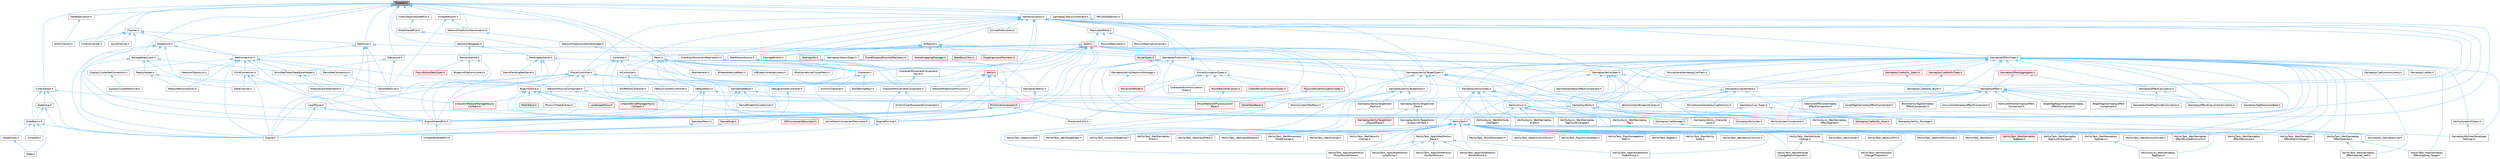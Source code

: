 digraph "CoreNet.h"
{
 // INTERACTIVE_SVG=YES
 // LATEX_PDF_SIZE
  bgcolor="transparent";
  edge [fontname=Helvetica,fontsize=10,labelfontname=Helvetica,labelfontsize=10];
  node [fontname=Helvetica,fontsize=10,shape=box,height=0.2,width=0.4];
  Node1 [id="Node000001",label="CoreNet.h",height=0.2,width=0.4,color="gray40", fillcolor="grey60", style="filled", fontcolor="black",tooltip=" "];
  Node1 -> Node2 [id="edge1_Node000001_Node000002",dir="back",color="steelblue1",style="solid",tooltip=" "];
  Node2 [id="Node000002",label="Channel.h",height=0.2,width=0.4,color="grey40", fillcolor="white", style="filled",URL="$da/d65/Runtime_2Engine_2Classes_2Engine_2Channel_8h.html",tooltip=" "];
  Node2 -> Node3 [id="edge2_Node000002_Node000003",dir="back",color="steelblue1",style="solid",tooltip=" "];
  Node3 [id="Node000003",label="ActorChannel.h",height=0.2,width=0.4,color="grey40", fillcolor="white", style="filled",URL="$d5/de0/ActorChannel_8h.html",tooltip=" "];
  Node2 -> Node4 [id="edge3_Node000002_Node000004",dir="back",color="steelblue1",style="solid",tooltip=" "];
  Node4 [id="Node000004",label="ControlChannel.h",height=0.2,width=0.4,color="grey40", fillcolor="white", style="filled",URL="$d3/d06/ControlChannel_8h.html",tooltip=" "];
  Node2 -> Node5 [id="edge4_Node000002_Node000005",dir="back",color="steelblue1",style="solid",tooltip=" "];
  Node5 [id="Node000005",label="EngineSharedPCH.h",height=0.2,width=0.4,color="grey40", fillcolor="white", style="filled",URL="$dc/dbb/EngineSharedPCH_8h.html",tooltip=" "];
  Node5 -> Node6 [id="edge5_Node000005_Node000006",dir="back",color="steelblue1",style="solid",tooltip=" "];
  Node6 [id="Node000006",label="UnrealEdSharedPCH.h",height=0.2,width=0.4,color="grey40", fillcolor="white", style="filled",URL="$d1/de6/UnrealEdSharedPCH_8h.html",tooltip=" "];
  Node2 -> Node7 [id="edge6_Node000002_Node000007",dir="back",color="steelblue1",style="solid",tooltip=" "];
  Node7 [id="Node000007",label="NetConnection.h",height=0.2,width=0.4,color="grey40", fillcolor="white", style="filled",URL="$d6/d03/NetConnection_8h.html",tooltip=" "];
  Node7 -> Node8 [id="edge7_Node000007_Node000008",dir="back",color="steelblue1",style="solid",tooltip=" "];
  Node8 [id="Node000008",label="ChildConnection.h",height=0.2,width=0.4,color="grey40", fillcolor="white", style="filled",URL="$de/dea/ChildConnection_8h.html",tooltip=" "];
  Node8 -> Node9 [id="edge8_Node000008_Node000009",dir="back",color="steelblue1",style="solid",tooltip=" "];
  Node9 [id="Node000009",label="DataChannel.h",height=0.2,width=0.4,color="grey40", fillcolor="white", style="filled",URL="$df/ded/DataChannel_8h.html",tooltip=" "];
  Node8 -> Node10 [id="edge9_Node000008_Node000010",dir="back",color="steelblue1",style="solid",tooltip=" "];
  Node10 [id="Node000010",label="Engine.h",height=0.2,width=0.4,color="grey40", fillcolor="white", style="filled",URL="$d1/d34/Public_2Engine_8h.html",tooltip=" "];
  Node8 -> Node5 [id="edge10_Node000008_Node000005",dir="back",color="steelblue1",style="solid",tooltip=" "];
  Node7 -> Node11 [id="edge11_Node000007_Node000011",dir="back",color="steelblue1",style="solid",tooltip=" "];
  Node11 [id="Node000011",label="DemoNetConnection.h",height=0.2,width=0.4,color="grey40", fillcolor="white", style="filled",URL="$d7/d81/DemoNetConnection_8h.html",tooltip=" "];
  Node11 -> Node12 [id="edge12_Node000011_Node000012",dir="back",color="steelblue1",style="solid",tooltip=" "];
  Node12 [id="Node000012",label="DemoNetDriver.h",height=0.2,width=0.4,color="grey40", fillcolor="white", style="filled",URL="$df/df9/DemoNetDriver_8h.html",tooltip=" "];
  Node7 -> Node13 [id="edge13_Node000007_Node000013",dir="back",color="steelblue1",style="solid",tooltip=" "];
  Node13 [id="Node000013",label="DisplayClusterNetConnection.h",height=0.2,width=0.4,color="grey40", fillcolor="white", style="filled",URL="$d0/df0/DisplayClusterNetConnection_8h.html",tooltip=" "];
  Node13 -> Node14 [id="edge14_Node000013_Node000014",dir="back",color="steelblue1",style="solid",tooltip=" "];
  Node14 [id="Node000014",label="DisplayClusterNetDriver.h",height=0.2,width=0.4,color="grey40", fillcolor="white", style="filled",URL="$db/de1/DisplayClusterNetDriver_8h.html",tooltip=" "];
  Node7 -> Node10 [id="edge15_Node000007_Node000010",dir="back",color="steelblue1",style="solid",tooltip=" "];
  Node7 -> Node5 [id="edge16_Node000007_Node000005",dir="back",color="steelblue1",style="solid",tooltip=" "];
  Node7 -> Node15 [id="edge17_Node000007_Node000015",dir="back",color="steelblue1",style="solid",tooltip=" "];
  Node15 [id="Node000015",label="NetworkObjectList.h",height=0.2,width=0.4,color="grey40", fillcolor="white", style="filled",URL="$d5/d6a/NetworkObjectList_8h.html",tooltip=" "];
  Node7 -> Node16 [id="edge18_Node000007_Node000016",dir="back",color="steelblue1",style="solid",tooltip=" "];
  Node16 [id="Node000016",label="NetworkPhysicsComponent.h",height=0.2,width=0.4,color="grey40", fillcolor="white", style="filled",URL="$d5/dcb/NetworkPhysicsComponent_8h.html",tooltip=" "];
  Node16 -> Node17 [id="edge19_Node000016_Node000017",dir="back",color="steelblue1",style="solid",tooltip=" "];
  Node17 [id="Node000017",label="ChaosSimModuleManagerAsync\lCallback.h",height=0.2,width=0.4,color="red", fillcolor="#FFF0F0", style="filled",URL="$d7/dd0/ChaosSimModuleManagerAsyncCallback_8h.html",tooltip=" "];
  Node16 -> Node22 [id="edge20_Node000016_Node000022",dir="back",color="steelblue1",style="solid",tooltip=" "];
  Node22 [id="Node000022",label="ChaosVehicleManagerAsync\lCallback.h",height=0.2,width=0.4,color="red", fillcolor="#FFF0F0", style="filled",URL="$d4/dea/ChaosVehicleManagerAsyncCallback_8h.html",tooltip=" "];
  Node16 -> Node26 [id="edge21_Node000016_Node000026",dir="back",color="steelblue1",style="solid",tooltip=" "];
  Node26 [id="Node000026",label="MoverNetworkPhysicsLiaison\lBase.h",height=0.2,width=0.4,color="red", fillcolor="#FFF0F0", style="filled",URL="$d6/d54/MoverNetworkPhysicsLiaisonBase_8h.html",tooltip=" "];
  Node7 -> Node29 [id="edge22_Node000007_Node000029",dir="back",color="steelblue1",style="solid",tooltip=" "];
  Node29 [id="Node000029",label="ReplayNetConnection.h",height=0.2,width=0.4,color="grey40", fillcolor="white", style="filled",URL="$d8/dc8/ReplayNetConnection_8h.html",tooltip=" "];
  Node7 -> Node30 [id="edge23_Node000007_Node000030",dir="back",color="steelblue1",style="solid",tooltip=" "];
  Node30 [id="Node000030",label="StructNetTokenDataStoreHelper.h",height=0.2,width=0.4,color="grey40", fillcolor="white", style="filled",URL="$d2/d63/StructNetTokenDataStoreHelper_8h.html",tooltip=" "];
  Node30 -> Node17 [id="edge24_Node000030_Node000017",dir="back",color="steelblue1",style="solid",tooltip=" "];
  Node30 -> Node31 [id="edge25_Node000030_Node000031",dir="back",color="steelblue1",style="solid",tooltip=" "];
  Node31 [id="Node000031",label="ModuleInputTokenStore.h",height=0.2,width=0.4,color="grey40", fillcolor="white", style="filled",URL="$d9/d7e/ModuleInputTokenStore_8h.html",tooltip=" "];
  Node2 -> Node32 [id="edge26_Node000002_Node000032",dir="back",color="steelblue1",style="solid",tooltip=" "];
  Node32 [id="Node000032",label="NetDriver.h",height=0.2,width=0.4,color="grey40", fillcolor="white", style="filled",URL="$d8/d6d/NetDriver_8h.html",tooltip=" "];
  Node32 -> Node12 [id="edge27_Node000032_Node000012",dir="back",color="steelblue1",style="solid",tooltip=" "];
  Node32 -> Node10 [id="edge28_Node000032_Node000010",dir="back",color="steelblue1",style="solid",tooltip=" "];
  Node32 -> Node5 [id="edge29_Node000032_Node000005",dir="back",color="steelblue1",style="solid",tooltip=" "];
  Node32 -> Node33 [id="edge30_Node000032_Node000033",dir="back",color="steelblue1",style="solid",tooltip=" "];
  Node33 [id="Node000033",label="GameplayPrediction.h",height=0.2,width=0.4,color="grey40", fillcolor="white", style="filled",URL="$d1/d2f/GameplayPrediction_8h.html",tooltip=" "];
  Node33 -> Node34 [id="edge31_Node000033_Node000034",dir="back",color="steelblue1",style="solid",tooltip=" "];
  Node34 [id="Node000034",label="AbilitySystemComponent.h",height=0.2,width=0.4,color="grey40", fillcolor="white", style="filled",URL="$d0/da3/AbilitySystemComponent_8h.html",tooltip=" "];
  Node33 -> Node35 [id="edge32_Node000033_Node000035",dir="back",color="steelblue1",style="solid",tooltip=" "];
  Node35 [id="Node000035",label="AbilityTask.h",height=0.2,width=0.4,color="grey40", fillcolor="white", style="filled",URL="$d2/d8e/AbilityTask_8h.html",tooltip=" "];
  Node35 -> Node36 [id="edge33_Node000035_Node000036",dir="back",color="steelblue1",style="solid",tooltip=" "];
  Node36 [id="Node000036",label="AbilityTask_ApplyRootMotion\lConstantForce.h",height=0.2,width=0.4,color="grey40", fillcolor="white", style="filled",URL="$d0/de8/AbilityTask__ApplyRootMotionConstantForce_8h.html",tooltip=" "];
  Node35 -> Node37 [id="edge34_Node000035_Node000037",dir="back",color="steelblue1",style="solid",tooltip=" "];
  Node37 [id="Node000037",label="AbilityTask_ApplyRootMotion\lJumpForce.h",height=0.2,width=0.4,color="grey40", fillcolor="white", style="filled",URL="$d7/db6/AbilityTask__ApplyRootMotionJumpForce_8h.html",tooltip=" "];
  Node35 -> Node38 [id="edge35_Node000035_Node000038",dir="back",color="steelblue1",style="solid",tooltip=" "];
  Node38 [id="Node000038",label="AbilityTask_ApplyRootMotion\lMoveToActorForce.h",height=0.2,width=0.4,color="grey40", fillcolor="white", style="filled",URL="$d5/de3/AbilityTask__ApplyRootMotionMoveToActorForce_8h.html",tooltip=" "];
  Node35 -> Node39 [id="edge36_Node000035_Node000039",dir="back",color="steelblue1",style="solid",tooltip=" "];
  Node39 [id="Node000039",label="AbilityTask_ApplyRootMotion\lMoveToForce.h",height=0.2,width=0.4,color="grey40", fillcolor="white", style="filled",URL="$d3/dc3/AbilityTask__ApplyRootMotionMoveToForce_8h.html",tooltip=" "];
  Node35 -> Node40 [id="edge37_Node000035_Node000040",dir="back",color="steelblue1",style="solid",tooltip=" "];
  Node40 [id="Node000040",label="AbilityTask_ApplyRootMotion\lRadialForce.h",height=0.2,width=0.4,color="grey40", fillcolor="white", style="filled",URL="$da/d06/AbilityTask__ApplyRootMotionRadialForce_8h.html",tooltip=" "];
  Node35 -> Node41 [id="edge38_Node000035_Node000041",dir="back",color="steelblue1",style="solid",tooltip=" "];
  Node41 [id="Node000041",label="AbilityTask_ApplyRootMotion\l_Base.h",height=0.2,width=0.4,color="grey40", fillcolor="white", style="filled",URL="$d8/d7d/AbilityTask__ApplyRootMotion__Base_8h.html",tooltip=" "];
  Node41 -> Node36 [id="edge39_Node000041_Node000036",dir="back",color="steelblue1",style="solid",tooltip=" "];
  Node41 -> Node37 [id="edge40_Node000041_Node000037",dir="back",color="steelblue1",style="solid",tooltip=" "];
  Node41 -> Node38 [id="edge41_Node000041_Node000038",dir="back",color="steelblue1",style="solid",tooltip=" "];
  Node41 -> Node39 [id="edge42_Node000041_Node000039",dir="back",color="steelblue1",style="solid",tooltip=" "];
  Node41 -> Node40 [id="edge43_Node000041_Node000040",dir="back",color="steelblue1",style="solid",tooltip=" "];
  Node35 -> Node42 [id="edge44_Node000035_Node000042",dir="back",color="steelblue1",style="solid",tooltip=" "];
  Node42 [id="Node000042",label="AbilityTask_MoveToLocation.h",height=0.2,width=0.4,color="grey40", fillcolor="white", style="filled",URL="$da/d8d/AbilityTask__MoveToLocation_8h.html",tooltip=" "];
  Node35 -> Node43 [id="edge45_Node000035_Node000043",dir="back",color="steelblue1",style="solid",tooltip=" "];
  Node43 [id="Node000043",label="AbilityTask_NetworkSyncPoint.h",height=0.2,width=0.4,color="grey40", fillcolor="white", style="filled",URL="$dc/d62/AbilityTask__NetworkSyncPoint_8h.html",tooltip=" "];
  Node35 -> Node44 [id="edge46_Node000035_Node000044",dir="back",color="steelblue1",style="solid",tooltip=" "];
  Node44 [id="Node000044",label="AbilityTask_PlayAnimAndWait.h",height=0.2,width=0.4,color="grey40", fillcolor="white", style="filled",URL="$d4/d50/AbilityTask__PlayAnimAndWait_8h.html",tooltip=" "];
  Node35 -> Node45 [id="edge47_Node000035_Node000045",dir="back",color="steelblue1",style="solid",tooltip=" "];
  Node45 [id="Node000045",label="AbilityTask_PlayMontageAnd\lWait.h",height=0.2,width=0.4,color="grey40", fillcolor="white", style="filled",URL="$de/d05/AbilityTask__PlayMontageAndWait_8h.html",tooltip=" "];
  Node35 -> Node46 [id="edge48_Node000035_Node000046",dir="back",color="steelblue1",style="solid",tooltip=" "];
  Node46 [id="Node000046",label="AbilityTask_Repeat.h",height=0.2,width=0.4,color="grey40", fillcolor="white", style="filled",URL="$da/d7d/AbilityTask__Repeat_8h.html",tooltip=" "];
  Node35 -> Node47 [id="edge49_Node000035_Node000047",dir="back",color="steelblue1",style="solid",tooltip=" "];
  Node47 [id="Node000047",label="AbilityTask_SpawnActor.h",height=0.2,width=0.4,color="grey40", fillcolor="white", style="filled",URL="$dc/d97/AbilityTask__SpawnActor_8h.html",tooltip=" "];
  Node35 -> Node48 [id="edge50_Node000035_Node000048",dir="back",color="steelblue1",style="solid",tooltip=" "];
  Node48 [id="Node000048",label="AbilityTask_StartAbility\lState.h",height=0.2,width=0.4,color="grey40", fillcolor="white", style="filled",URL="$db/d91/AbilityTask__StartAbilityState_8h.html",tooltip=" "];
  Node35 -> Node49 [id="edge51_Node000035_Node000049",dir="back",color="steelblue1",style="solid",tooltip=" "];
  Node49 [id="Node000049",label="AbilityTask_VisualizeTargeting.h",height=0.2,width=0.4,color="grey40", fillcolor="white", style="filled",URL="$df/dbd/AbilityTask__VisualizeTargeting_8h.html",tooltip=" "];
  Node35 -> Node50 [id="edge52_Node000035_Node000050",dir="back",color="steelblue1",style="solid",tooltip=" "];
  Node50 [id="Node000050",label="AbilityTask_WaitAbilityActivate.h",height=0.2,width=0.4,color="grey40", fillcolor="white", style="filled",URL="$db/da3/AbilityTask__WaitAbilityActivate_8h.html",tooltip=" "];
  Node35 -> Node51 [id="edge53_Node000035_Node000051",dir="back",color="steelblue1",style="solid",tooltip=" "];
  Node51 [id="Node000051",label="AbilityTask_WaitAbilityCommit.h",height=0.2,width=0.4,color="grey40", fillcolor="white", style="filled",URL="$de/de8/AbilityTask__WaitAbilityCommit_8h.html",tooltip=" "];
  Node35 -> Node52 [id="edge54_Node000035_Node000052",dir="back",color="steelblue1",style="solid",tooltip=" "];
  Node52 [id="Node000052",label="AbilityTask_WaitAttribute\lChange.h",height=0.2,width=0.4,color="grey40", fillcolor="white", style="filled",URL="$dd/d60/AbilityTask__WaitAttributeChange_8h.html",tooltip=" "];
  Node52 -> Node53 [id="edge55_Node000052_Node000053",dir="back",color="steelblue1",style="solid",tooltip=" "];
  Node53 [id="Node000053",label="AbilityTask_WaitAttribute\lChangeRatioThreshold.h",height=0.2,width=0.4,color="grey40", fillcolor="white", style="filled",URL="$de/d5e/AbilityTask__WaitAttributeChangeRatioThreshold_8h.html",tooltip=" "];
  Node52 -> Node54 [id="edge56_Node000052_Node000054",dir="back",color="steelblue1",style="solid",tooltip=" "];
  Node54 [id="Node000054",label="AbilityTask_WaitAttribute\lChangeThreshold.h",height=0.2,width=0.4,color="grey40", fillcolor="white", style="filled",URL="$db/d3e/AbilityTask__WaitAttributeChangeThreshold_8h.html",tooltip=" "];
  Node35 -> Node53 [id="edge57_Node000035_Node000053",dir="back",color="steelblue1",style="solid",tooltip=" "];
  Node35 -> Node54 [id="edge58_Node000035_Node000054",dir="back",color="steelblue1",style="solid",tooltip=" "];
  Node35 -> Node55 [id="edge59_Node000035_Node000055",dir="back",color="steelblue1",style="solid",tooltip=" "];
  Node55 [id="Node000055",label="AbilityTask_WaitCancel.h",height=0.2,width=0.4,color="grey40", fillcolor="white", style="filled",URL="$dc/d16/AbilityTask__WaitCancel_8h.html",tooltip=" "];
  Node35 -> Node56 [id="edge60_Node000035_Node000056",dir="back",color="steelblue1",style="solid",tooltip=" "];
  Node56 [id="Node000056",label="AbilityTask_WaitConfirm.h",height=0.2,width=0.4,color="grey40", fillcolor="white", style="filled",URL="$d3/d4f/AbilityTask__WaitConfirm_8h.html",tooltip=" "];
  Node35 -> Node57 [id="edge61_Node000035_Node000057",dir="back",color="steelblue1",style="solid",tooltip=" "];
  Node57 [id="Node000057",label="AbilityTask_WaitConfirmCancel.h",height=0.2,width=0.4,color="grey40", fillcolor="white", style="filled",URL="$de/d88/AbilityTask__WaitConfirmCancel_8h.html",tooltip=" "];
  Node35 -> Node58 [id="edge62_Node000035_Node000058",dir="back",color="steelblue1",style="solid",tooltip=" "];
  Node58 [id="Node000058",label="AbilityTask_WaitDelay.h",height=0.2,width=0.4,color="grey40", fillcolor="white", style="filled",URL="$dc/d63/AbilityTask__WaitDelay_8h.html",tooltip=" "];
  Node35 -> Node59 [id="edge63_Node000035_Node000059",dir="back",color="steelblue1",style="solid",tooltip=" "];
  Node59 [id="Node000059",label="AbilityTask_WaitGameplay\lEffectApplied.h",height=0.2,width=0.4,color="grey40", fillcolor="white", style="filled",URL="$d8/dfe/AbilityTask__WaitGameplayEffectApplied_8h.html",tooltip=" "];
  Node59 -> Node60 [id="edge64_Node000059_Node000060",dir="back",color="steelblue1",style="solid",tooltip=" "];
  Node60 [id="Node000060",label="AbilityTask_WaitGameplay\lEffectApplied_Self.h",height=0.2,width=0.4,color="grey40", fillcolor="white", style="filled",URL="$d0/d01/AbilityTask__WaitGameplayEffectApplied__Self_8h.html",tooltip=" "];
  Node59 -> Node61 [id="edge65_Node000059_Node000061",dir="back",color="steelblue1",style="solid",tooltip=" "];
  Node61 [id="Node000061",label="AbilityTask_WaitGameplay\lEffectApplied_Target.h",height=0.2,width=0.4,color="grey40", fillcolor="white", style="filled",URL="$db/dc4/AbilityTask__WaitGameplayEffectApplied__Target_8h.html",tooltip=" "];
  Node35 -> Node62 [id="edge66_Node000035_Node000062",dir="back",color="steelblue1",style="solid",tooltip=" "];
  Node62 [id="Node000062",label="AbilityTask_WaitGameplay\lEffectBlockedImmunity.h",height=0.2,width=0.4,color="grey40", fillcolor="white", style="filled",URL="$d4/d24/AbilityTask__WaitGameplayEffectBlockedImmunity_8h.html",tooltip=" "];
  Node35 -> Node63 [id="edge67_Node000035_Node000063",dir="back",color="steelblue1",style="solid",tooltip=" "];
  Node63 [id="Node000063",label="AbilityTask_WaitGameplay\lEffectRemoved.h",height=0.2,width=0.4,color="grey40", fillcolor="white", style="filled",URL="$d1/da9/AbilityTask__WaitGameplayEffectRemoved_8h.html",tooltip=" "];
  Node35 -> Node64 [id="edge68_Node000035_Node000064",dir="back",color="steelblue1",style="solid",tooltip=" "];
  Node64 [id="Node000064",label="AbilityTask_WaitGameplay\lEffectStackChange.h",height=0.2,width=0.4,color="grey40", fillcolor="white", style="filled",URL="$de/db3/AbilityTask__WaitGameplayEffectStackChange_8h.html",tooltip=" "];
  Node35 -> Node65 [id="edge69_Node000035_Node000065",dir="back",color="steelblue1",style="solid",tooltip=" "];
  Node65 [id="Node000065",label="AbilityTask_WaitGameplay\lEvent.h",height=0.2,width=0.4,color="grey40", fillcolor="white", style="filled",URL="$dc/db8/AbilityTask__WaitGameplayEvent_8h.html",tooltip=" "];
  Node35 -> Node66 [id="edge70_Node000035_Node000066",dir="back",color="steelblue1",style="solid",tooltip=" "];
  Node66 [id="Node000066",label="AbilityTask_WaitGameplay\lTagBase.h",height=0.2,width=0.4,color="red", fillcolor="#FFF0F0", style="filled",URL="$d8/dd0/AbilityTask__WaitGameplayTagBase_8h.html",tooltip=" "];
  Node35 -> Node68 [id="edge71_Node000035_Node000068",dir="back",color="steelblue1",style="solid",tooltip=" "];
  Node68 [id="Node000068",label="AbilityTask_WaitGameplay\lTagCountChanged.h",height=0.2,width=0.4,color="grey40", fillcolor="white", style="filled",URL="$dd/d55/AbilityTask__WaitGameplayTagCountChanged_8h.html",tooltip=" "];
  Node35 -> Node69 [id="edge72_Node000035_Node000069",dir="back",color="steelblue1",style="solid",tooltip=" "];
  Node69 [id="Node000069",label="AbilityTask_WaitGameplay\lTagQuery.h",height=0.2,width=0.4,color="grey40", fillcolor="white", style="filled",URL="$d4/d7f/AbilityTask__WaitGameplayTagQuery_8h.html",tooltip=" "];
  Node69 -> Node70 [id="edge73_Node000069_Node000070",dir="back",color="steelblue1",style="solid",tooltip=" "];
  Node70 [id="Node000070",label="AbilityAsync_WaitGameplay\lTagQuery.h",height=0.2,width=0.4,color="grey40", fillcolor="white", style="filled",URL="$d5/d29/AbilityAsync__WaitGameplayTagQuery_8h.html",tooltip=" "];
  Node35 -> Node71 [id="edge74_Node000035_Node000071",dir="back",color="steelblue1",style="solid",tooltip=" "];
  Node71 [id="Node000071",label="AbilityTask_WaitInputPress.h",height=0.2,width=0.4,color="grey40", fillcolor="white", style="filled",URL="$d6/d00/AbilityTask__WaitInputPress_8h.html",tooltip=" "];
  Node35 -> Node72 [id="edge75_Node000035_Node000072",dir="back",color="steelblue1",style="solid",tooltip=" "];
  Node72 [id="Node000072",label="AbilityTask_WaitInputRelease.h",height=0.2,width=0.4,color="grey40", fillcolor="white", style="filled",URL="$d1/d89/AbilityTask__WaitInputRelease_8h.html",tooltip=" "];
  Node35 -> Node73 [id="edge76_Node000035_Node000073",dir="back",color="steelblue1",style="solid",tooltip=" "];
  Node73 [id="Node000073",label="AbilityTask_WaitMovement\lModeChange.h",height=0.2,width=0.4,color="grey40", fillcolor="white", style="filled",URL="$d9/df7/AbilityTask__WaitMovementModeChange_8h.html",tooltip=" "];
  Node35 -> Node74 [id="edge77_Node000035_Node000074",dir="back",color="steelblue1",style="solid",tooltip=" "];
  Node74 [id="Node000074",label="AbilityTask_WaitOverlap.h",height=0.2,width=0.4,color="grey40", fillcolor="white", style="filled",URL="$d9/dab/AbilityTask__WaitOverlap_8h.html",tooltip=" "];
  Node35 -> Node75 [id="edge78_Node000035_Node000075",dir="back",color="steelblue1",style="solid",tooltip=" "];
  Node75 [id="Node000075",label="AbilityTask_WaitTargetData.h",height=0.2,width=0.4,color="grey40", fillcolor="white", style="filled",URL="$d2/d40/AbilityTask__WaitTargetData_8h.html",tooltip=" "];
  Node35 -> Node76 [id="edge79_Node000035_Node000076",dir="back",color="steelblue1",style="solid",tooltip=" "];
  Node76 [id="Node000076",label="AbilityTask_WaitVelocity\lChange.h",height=0.2,width=0.4,color="grey40", fillcolor="white", style="filled",URL="$da/d38/AbilityTask__WaitVelocityChange_8h.html",tooltip=" "];
  Node33 -> Node77 [id="edge80_Node000033_Node000077",dir="back",color="steelblue1",style="solid",tooltip=" "];
  Node77 [id="Node000077",label="GameplayAbilityRepAnimMontage.h",height=0.2,width=0.4,color="grey40", fillcolor="white", style="filled",URL="$d2/d68/GameplayAbilityRepAnimMontage_8h.html",tooltip=" "];
  Node77 -> Node34 [id="edge81_Node000077_Node000034",dir="back",color="steelblue1",style="solid",tooltip=" "];
  Node33 -> Node78 [id="edge82_Node000033_Node000078",dir="back",color="steelblue1",style="solid",tooltip=" "];
  Node78 [id="Node000078",label="GameplayAbilitySpec.h",height=0.2,width=0.4,color="grey40", fillcolor="white", style="filled",URL="$dd/daf/GameplayAbilitySpec_8h.html",tooltip=" "];
  Node78 -> Node79 [id="edge83_Node000078_Node000079",dir="back",color="steelblue1",style="solid",tooltip=" "];
  Node79 [id="Node000079",label="AbilitiesGameplayEffectComponent.h",height=0.2,width=0.4,color="grey40", fillcolor="white", style="filled",URL="$da/db0/AbilitiesGameplayEffectComponent_8h.html",tooltip=" "];
  Node78 -> Node34 [id="edge84_Node000078_Node000034",dir="back",color="steelblue1",style="solid",tooltip=" "];
  Node78 -> Node35 [id="edge85_Node000078_Node000035",dir="back",color="steelblue1",style="solid",tooltip=" "];
  Node78 -> Node80 [id="edge86_Node000078_Node000080",dir="back",color="steelblue1",style="solid",tooltip=" "];
  Node80 [id="Node000080",label="GameplayAbility.h",height=0.2,width=0.4,color="grey40", fillcolor="white", style="filled",URL="$dc/d44/GameplayAbility_8h.html",tooltip=" "];
  Node80 -> Node34 [id="edge87_Node000080_Node000034",dir="back",color="steelblue1",style="solid",tooltip=" "];
  Node80 -> Node35 [id="edge88_Node000080_Node000035",dir="back",color="steelblue1",style="solid",tooltip=" "];
  Node80 -> Node81 [id="edge89_Node000080_Node000081",dir="back",color="steelblue1",style="solid",tooltip=" "];
  Node81 [id="Node000081",label="GameplayAbilitySet.h",height=0.2,width=0.4,color="grey40", fillcolor="white", style="filled",URL="$d5/d19/GameplayAbilitySet_8h.html",tooltip=" "];
  Node80 -> Node82 [id="edge90_Node000080_Node000082",dir="back",color="steelblue1",style="solid",tooltip=" "];
  Node82 [id="Node000082",label="GameplayAbility_Character\lJump.h",height=0.2,width=0.4,color="grey40", fillcolor="white", style="filled",URL="$d7/dd2/GameplayAbility__CharacterJump_8h.html",tooltip=" "];
  Node80 -> Node83 [id="edge91_Node000080_Node000083",dir="back",color="steelblue1",style="solid",tooltip=" "];
  Node83 [id="Node000083",label="GameplayAbility_Montage.h",height=0.2,width=0.4,color="grey40", fillcolor="white", style="filled",URL="$d6/d77/GameplayAbility__Montage_8h.html",tooltip=" "];
  Node78 -> Node84 [id="edge92_Node000078_Node000084",dir="back",color="steelblue1",style="solid",tooltip=" "];
  Node84 [id="Node000084",label="GameplayAbilityTypes.h",height=0.2,width=0.4,color="grey40", fillcolor="white", style="filled",URL="$d1/dd9/GameplayAbilityTypes_8h.html",tooltip=" "];
  Node84 -> Node85 [id="edge93_Node000084_Node000085",dir="back",color="steelblue1",style="solid",tooltip=" "];
  Node85 [id="Node000085",label="AbilityAsync.h",height=0.2,width=0.4,color="grey40", fillcolor="white", style="filled",URL="$d8/dce/AbilityAsync_8h.html",tooltip=" "];
  Node85 -> Node86 [id="edge94_Node000085_Node000086",dir="back",color="steelblue1",style="solid",tooltip=" "];
  Node86 [id="Node000086",label="AbilityAsync_WaitAttribute\lChanged.h",height=0.2,width=0.4,color="grey40", fillcolor="white", style="filled",URL="$d8/d81/AbilityAsync__WaitAttributeChanged_8h.html",tooltip=" "];
  Node85 -> Node87 [id="edge95_Node000085_Node000087",dir="back",color="steelblue1",style="solid",tooltip=" "];
  Node87 [id="Node000087",label="AbilityAsync_WaitGameplay\lEffectApplied.h",height=0.2,width=0.4,color="grey40", fillcolor="white", style="filled",URL="$dd/d1a/AbilityAsync__WaitGameplayEffectApplied_8h.html",tooltip=" "];
  Node85 -> Node88 [id="edge96_Node000085_Node000088",dir="back",color="steelblue1",style="solid",tooltip=" "];
  Node88 [id="Node000088",label="AbilityAsync_WaitGameplay\lEvent.h",height=0.2,width=0.4,color="grey40", fillcolor="white", style="filled",URL="$d4/d2d/AbilityAsync__WaitGameplayEvent_8h.html",tooltip=" "];
  Node85 -> Node89 [id="edge97_Node000085_Node000089",dir="back",color="steelblue1",style="solid",tooltip=" "];
  Node89 [id="Node000089",label="AbilityAsync_WaitGameplay\lTag.h",height=0.2,width=0.4,color="grey40", fillcolor="white", style="filled",URL="$d8/dc5/AbilityAsync__WaitGameplayTag_8h.html",tooltip=" "];
  Node85 -> Node90 [id="edge98_Node000085_Node000090",dir="back",color="steelblue1",style="solid",tooltip=" "];
  Node90 [id="Node000090",label="AbilityAsync_WaitGameplay\lTagCountChanged.h",height=0.2,width=0.4,color="grey40", fillcolor="white", style="filled",URL="$d3/d03/AbilityAsync__WaitGameplayTagCountChanged_8h.html",tooltip=" "];
  Node85 -> Node70 [id="edge99_Node000085_Node000070",dir="back",color="steelblue1",style="solid",tooltip=" "];
  Node84 -> Node86 [id="edge100_Node000084_Node000086",dir="back",color="steelblue1",style="solid",tooltip=" "];
  Node84 -> Node88 [id="edge101_Node000084_Node000088",dir="back",color="steelblue1",style="solid",tooltip=" "];
  Node84 -> Node89 [id="edge102_Node000084_Node000089",dir="back",color="steelblue1",style="solid",tooltip=" "];
  Node84 -> Node91 [id="edge103_Node000084_Node000091",dir="back",color="steelblue1",style="solid",tooltip=" "];
  Node91 [id="Node000091",label="AbilitySystemBlueprintLibrary.h",height=0.2,width=0.4,color="grey40", fillcolor="white", style="filled",URL="$d5/dd6/AbilitySystemBlueprintLibrary_8h.html",tooltip=" "];
  Node84 -> Node35 [id="edge104_Node000084_Node000035",dir="back",color="steelblue1",style="solid",tooltip=" "];
  Node84 -> Node65 [id="edge105_Node000084_Node000065",dir="back",color="steelblue1",style="solid",tooltip=" "];
  Node84 -> Node80 [id="edge106_Node000084_Node000080",dir="back",color="steelblue1",style="solid",tooltip=" "];
  Node78 -> Node82 [id="edge107_Node000078_Node000082",dir="back",color="steelblue1",style="solid",tooltip=" "];
  Node78 -> Node83 [id="edge108_Node000078_Node000083",dir="back",color="steelblue1",style="solid",tooltip=" "];
  Node78 -> Node92 [id="edge109_Node000078_Node000092",dir="back",color="steelblue1",style="solid",tooltip=" "];
  Node92 [id="Node000092",label="GameplayEffect.h",height=0.2,width=0.4,color="grey40", fillcolor="white", style="filled",URL="$d4/d15/GameplayEffect_8h.html",tooltip=" "];
  Node92 -> Node34 [id="edge110_Node000092_Node000034",dir="back",color="steelblue1",style="solid",tooltip=" "];
  Node92 -> Node93 [id="edge111_Node000092_Node000093",dir="back",color="steelblue1",style="solid",tooltip=" "];
  Node93 [id="Node000093",label="AdditionalEffectsGameplay\lEffectComponent.h",height=0.2,width=0.4,color="grey40", fillcolor="white", style="filled",URL="$d5/dd7/AdditionalEffectsGameplayEffectComponent_8h.html",tooltip=" "];
  Node92 -> Node94 [id="edge112_Node000092_Node000094",dir="back",color="steelblue1",style="solid",tooltip=" "];
  Node94 [id="Node000094",label="AssetTagsGameplayEffectComponent.h",height=0.2,width=0.4,color="grey40", fillcolor="white", style="filled",URL="$df/d29/AssetTagsGameplayEffectComponent_8h.html",tooltip=" "];
  Node92 -> Node95 [id="edge113_Node000092_Node000095",dir="back",color="steelblue1",style="solid",tooltip=" "];
  Node95 [id="Node000095",label="BlockAbilityTagsGameplay\lEffectComponent.h",height=0.2,width=0.4,color="grey40", fillcolor="white", style="filled",URL="$d3/dad/BlockAbilityTagsGameplayEffectComponent_8h.html",tooltip=" "];
  Node92 -> Node80 [id="edge114_Node000092_Node000080",dir="back",color="steelblue1",style="solid",tooltip=" "];
  Node92 -> Node83 [id="edge115_Node000092_Node000083",dir="back",color="steelblue1",style="solid",tooltip=" "];
  Node92 -> Node96 [id="edge116_Node000092_Node000096",dir="back",color="steelblue1",style="solid",tooltip=" "];
  Node96 [id="Node000096",label="GameplayCue_Types.h",height=0.2,width=0.4,color="grey40", fillcolor="white", style="filled",URL="$da/d67/GameplayCue__Types_8h.html",tooltip=" "];
  Node96 -> Node97 [id="edge117_Node000096_Node000097",dir="back",color="steelblue1",style="solid",tooltip=" "];
  Node97 [id="Node000097",label="GameplayCueManager.h",height=0.2,width=0.4,color="grey40", fillcolor="white", style="filled",URL="$d7/d4e/GameplayCueManager_8h.html",tooltip=" "];
  Node97 -> Node98 [id="edge118_Node000097_Node000098",dir="back",color="steelblue1",style="solid",tooltip=" "];
  Node98 [id="Node000098",label="AnimNotify_GameplayCue.h",height=0.2,width=0.4,color="grey40", fillcolor="white", style="filled",URL="$da/d48/AnimNotify__GameplayCue_8h.html",tooltip=" "];
  Node97 -> Node99 [id="edge119_Node000097_Node000099",dir="back",color="steelblue1",style="solid",tooltip=" "];
  Node99 [id="Node000099",label="GameplayAbilitiesDeveloper\lSettings.h",height=0.2,width=0.4,color="grey40", fillcolor="white", style="filled",URL="$d3/d55/GameplayAbilitiesDeveloperSettings_8h.html",tooltip=" "];
  Node96 -> Node100 [id="edge120_Node000096_Node000100",dir="back",color="steelblue1",style="solid",tooltip=" "];
  Node100 [id="Node000100",label="GameplayCueNotify_Actor.h",height=0.2,width=0.4,color="red", fillcolor="#FFF0F0", style="filled",URL="$df/d91/GameplayCueNotify__Actor_8h.html",tooltip=" "];
  Node92 -> Node103 [id="edge121_Node000092_Node000103",dir="back",color="steelblue1",style="solid",tooltip=" "];
  Node103 [id="Node000103",label="GameplayEffectExecutionCalculation.h",height=0.2,width=0.4,color="grey40", fillcolor="white", style="filled",URL="$df/d9d/GameplayEffectExecutionCalculation_8h.html",tooltip=" "];
  Node92 -> Node104 [id="edge122_Node000092_Node000104",dir="back",color="steelblue1",style="solid",tooltip=" "];
  Node104 [id="Node000104",label="GameplayModMagnitudeCalculation.h",height=0.2,width=0.4,color="grey40", fillcolor="white", style="filled",URL="$dd/da6/GameplayModMagnitudeCalculation_8h.html",tooltip=" "];
  Node92 -> Node105 [id="edge123_Node000092_Node000105",dir="back",color="steelblue1",style="solid",tooltip=" "];
  Node105 [id="Node000105",label="GameplayTagResponseTable.h",height=0.2,width=0.4,color="grey40", fillcolor="white", style="filled",URL="$d1/d27/GameplayTagResponseTable_8h.html",tooltip=" "];
  Node92 -> Node106 [id="edge124_Node000092_Node000106",dir="back",color="steelblue1",style="solid",tooltip=" "];
  Node106 [id="Node000106",label="ImmunityGameplayEffectComponent.h",height=0.2,width=0.4,color="grey40", fillcolor="white", style="filled",URL="$d7/dae/ImmunityGameplayEffectComponent_8h.html",tooltip=" "];
  Node92 -> Node107 [id="edge125_Node000092_Node000107",dir="back",color="steelblue1",style="solid",tooltip=" "];
  Node107 [id="Node000107",label="RemoveOtherGameplayEffect\lComponent.h",height=0.2,width=0.4,color="grey40", fillcolor="white", style="filled",URL="$d8/da2/RemoveOtherGameplayEffectComponent_8h.html",tooltip=" "];
  Node92 -> Node108 [id="edge126_Node000092_Node000108",dir="back",color="steelblue1",style="solid",tooltip=" "];
  Node108 [id="Node000108",label="TargetTagRequirementsGameplay\lEffectComponent.h",height=0.2,width=0.4,color="grey40", fillcolor="white", style="filled",URL="$d3/df8/TargetTagRequirementsGameplayEffectComponent_8h.html",tooltip=" "];
  Node92 -> Node109 [id="edge127_Node000092_Node000109",dir="back",color="steelblue1",style="solid",tooltip=" "];
  Node109 [id="Node000109",label="TargetTagsGameplayEffect\lComponent.h",height=0.2,width=0.4,color="grey40", fillcolor="white", style="filled",URL="$d5/d2e/TargetTagsGameplayEffectComponent_8h.html",tooltip=" "];
  Node33 -> Node110 [id="edge128_Node000033_Node000110",dir="back",color="steelblue1",style="solid",tooltip=" "];
  Node110 [id="Node000110",label="GameplayAbilityTargetTypes.h",height=0.2,width=0.4,color="grey40", fillcolor="white", style="filled",URL="$d8/dd1/GameplayAbilityTargetTypes_8h.html",tooltip=" "];
  Node110 -> Node91 [id="edge129_Node000110_Node000091",dir="back",color="steelblue1",style="solid",tooltip=" "];
  Node110 -> Node34 [id="edge130_Node000110_Node000034",dir="back",color="steelblue1",style="solid",tooltip=" "];
  Node110 -> Node38 [id="edge131_Node000110_Node000038",dir="back",color="steelblue1",style="solid",tooltip=" "];
  Node110 -> Node47 [id="edge132_Node000110_Node000047",dir="back",color="steelblue1",style="solid",tooltip=" "];
  Node110 -> Node80 [id="edge133_Node000110_Node000080",dir="back",color="steelblue1",style="solid",tooltip=" "];
  Node110 -> Node111 [id="edge134_Node000110_Node000111",dir="back",color="steelblue1",style="solid",tooltip=" "];
  Node111 [id="Node000111",label="GameplayAbilityTargetActor.h",height=0.2,width=0.4,color="grey40", fillcolor="white", style="filled",URL="$d7/d35/GameplayAbilityTargetActor_8h.html",tooltip=" "];
  Node111 -> Node49 [id="edge135_Node000111_Node000049",dir="back",color="steelblue1",style="solid",tooltip=" "];
  Node111 -> Node75 [id="edge136_Node000111_Node000075",dir="back",color="steelblue1",style="solid",tooltip=" "];
  Node111 -> Node112 [id="edge137_Node000111_Node000112",dir="back",color="steelblue1",style="solid",tooltip=" "];
  Node112 [id="Node000112",label="GameplayAbilityTargetActor\l_Radius.h",height=0.2,width=0.4,color="grey40", fillcolor="white", style="filled",URL="$da/d31/GameplayAbilityTargetActor__Radius_8h.html",tooltip=" "];
  Node111 -> Node113 [id="edge138_Node000111_Node000113",dir="back",color="steelblue1",style="solid",tooltip=" "];
  Node113 [id="Node000113",label="GameplayAbilityTargetActor\l_Trace.h",height=0.2,width=0.4,color="grey40", fillcolor="white", style="filled",URL="$d6/d1b/GameplayAbilityTargetActor__Trace_8h.html",tooltip=" "];
  Node113 -> Node114 [id="edge139_Node000113_Node000114",dir="back",color="steelblue1",style="solid",tooltip=" "];
  Node114 [id="Node000114",label="GameplayAbilityTargetActor\l_GroundTrace.h",height=0.2,width=0.4,color="red", fillcolor="#FFF0F0", style="filled",URL="$d8/daf/GameplayAbilityTargetActor__GroundTrace_8h.html",tooltip=" "];
  Node113 -> Node116 [id="edge140_Node000113_Node000116",dir="back",color="steelblue1",style="solid",tooltip=" "];
  Node116 [id="Node000116",label="GameplayAbilityTargetActor\l_SingleLineTrace.h",height=0.2,width=0.4,color="grey40", fillcolor="white", style="filled",URL="$dc/d15/GameplayAbilityTargetActor__SingleLineTrace_8h.html",tooltip=" "];
  Node110 -> Node112 [id="edge141_Node000110_Node000112",dir="back",color="steelblue1",style="solid",tooltip=" "];
  Node110 -> Node113 [id="edge142_Node000110_Node000113",dir="back",color="steelblue1",style="solid",tooltip=" "];
  Node110 -> Node84 [id="edge143_Node000110_Node000084",dir="back",color="steelblue1",style="solid",tooltip=" "];
  Node33 -> Node84 [id="edge144_Node000033_Node000084",dir="back",color="steelblue1",style="solid",tooltip=" "];
  Node33 -> Node117 [id="edge145_Node000033_Node000117",dir="back",color="steelblue1",style="solid",tooltip=" "];
  Node117 [id="Node000117",label="GameplayCueInterface.h",height=0.2,width=0.4,color="grey40", fillcolor="white", style="filled",URL="$d3/d31/GameplayCueInterface_8h.html",tooltip=" "];
  Node117 -> Node91 [id="edge146_Node000117_Node000091",dir="back",color="steelblue1",style="solid",tooltip=" "];
  Node117 -> Node34 [id="edge147_Node000117_Node000034",dir="back",color="steelblue1",style="solid",tooltip=" "];
  Node117 -> Node118 [id="edge148_Node000117_Node000118",dir="back",color="steelblue1",style="solid",tooltip=" "];
  Node118 [id="Node000118",label="AbilitySystemTestPawn.h",height=0.2,width=0.4,color="grey40", fillcolor="white", style="filled",URL="$d9/d5f/AbilitySystemTestPawn_8h.html",tooltip=" "];
  Node117 -> Node98 [id="edge149_Node000117_Node000098",dir="back",color="steelblue1",style="solid",tooltip=" "];
  Node117 -> Node119 [id="edge150_Node000117_Node000119",dir="back",color="steelblue1",style="solid",tooltip=" "];
  Node119 [id="Node000119",label="MovieSceneGameplayCueSections.h",height=0.2,width=0.4,color="grey40", fillcolor="white", style="filled",URL="$df/ded/MovieSceneGameplayCueSections_8h.html",tooltip=" "];
  Node33 -> Node97 [id="edge151_Node000033_Node000097",dir="back",color="steelblue1",style="solid",tooltip=" "];
  Node33 -> Node96 [id="edge152_Node000033_Node000096",dir="back",color="steelblue1",style="solid",tooltip=" "];
  Node33 -> Node92 [id="edge153_Node000033_Node000092",dir="back",color="steelblue1",style="solid",tooltip=" "];
  Node32 -> Node7 [id="edge154_Node000032_Node000007",dir="back",color="steelblue1",style="solid",tooltip=" "];
  Node2 -> Node120 [id="edge155_Node000002_Node000120",dir="back",color="steelblue1",style="solid",tooltip=" "];
  Node120 [id="Node000120",label="VoiceChannel.h",height=0.2,width=0.4,color="grey40", fillcolor="white", style="filled",URL="$d0/da3/VoiceChannel_8h.html",tooltip=" "];
  Node1 -> Node121 [id="edge156_Node000001_Node000121",dir="back",color="steelblue1",style="solid",tooltip=" "];
  Node121 [id="Node000121",label="Character.h",height=0.2,width=0.4,color="grey40", fillcolor="white", style="filled",URL="$db/dc7/Character_8h.html",tooltip=" "];
  Node121 -> Node122 [id="edge157_Node000121_Node000122",dir="back",color="steelblue1",style="solid",tooltip=" "];
  Node122 [id="Node000122",label="ArchVisCharacter.h",height=0.2,width=0.4,color="grey40", fillcolor="white", style="filled",URL="$d3/d2b/ArchVisCharacter_8h.html",tooltip=" "];
  Node121 -> Node123 [id="edge158_Node000121_Node000123",dir="back",color="steelblue1",style="solid",tooltip=" "];
  Node123 [id="Node000123",label="EQSTestingPawn.h",height=0.2,width=0.4,color="grey40", fillcolor="white", style="filled",URL="$de/d48/EQSTestingPawn_8h.html",tooltip=" "];
  Node121 -> Node124 [id="edge159_Node000121_Node000124",dir="back",color="steelblue1",style="solid",tooltip=" "];
  Node124 [id="Node000124",label="EngineMinimal.h",height=0.2,width=0.4,color="grey40", fillcolor="white", style="filled",URL="$d0/d2c/EngineMinimal_8h.html",tooltip=" "];
  Node124 -> Node10 [id="edge160_Node000124_Node000010",dir="back",color="steelblue1",style="solid",tooltip=" "];
  Node1 -> Node4 [id="edge161_Node000001_Node000004",dir="back",color="steelblue1",style="solid",tooltip=" "];
  Node1 -> Node125 [id="edge162_Node000001_Node000125",dir="back",color="steelblue1",style="solid",tooltip=" "];
  Node125 [id="Node000125",label="Controller.h",height=0.2,width=0.4,color="grey40", fillcolor="white", style="filled",URL="$de/d4a/Controller_8h.html",tooltip=" "];
  Node125 -> Node126 [id="edge163_Node000125_Node000126",dir="back",color="steelblue1",style="solid",tooltip=" "];
  Node126 [id="Node000126",label="AIController.h",height=0.2,width=0.4,color="grey40", fillcolor="white", style="filled",URL="$d7/dd8/AIController_8h.html",tooltip=" "];
  Node126 -> Node127 [id="edge164_Node000126_Node000127",dir="back",color="steelblue1",style="solid",tooltip=" "];
  Node127 [id="Node000127",label="DetourCrowdAIController.h",height=0.2,width=0.4,color="grey40", fillcolor="white", style="filled",URL="$d0/d1e/DetourCrowdAIController_8h.html",tooltip=" "];
  Node126 -> Node128 [id="edge165_Node000126_Node000128",dir="back",color="steelblue1",style="solid",tooltip=" "];
  Node128 [id="Node000128",label="GridPathAIController.h",height=0.2,width=0.4,color="grey40", fillcolor="white", style="filled",URL="$d9/daa/GridPathAIController_8h.html",tooltip=" "];
  Node125 -> Node124 [id="edge166_Node000125_Node000124",dir="back",color="steelblue1",style="solid",tooltip=" "];
  Node125 -> Node5 [id="edge167_Node000125_Node000005",dir="back",color="steelblue1",style="solid",tooltip=" "];
  Node125 -> Node129 [id="edge168_Node000125_Node000129",dir="back",color="steelblue1",style="solid",tooltip=" "];
  Node129 [id="Node000129",label="PlayerController.h",height=0.2,width=0.4,color="grey40", fillcolor="white", style="filled",URL="$db/db4/PlayerController_8h.html",tooltip=" "];
  Node129 -> Node130 [id="edge169_Node000129_Node000130",dir="back",color="steelblue1",style="solid",tooltip=" "];
  Node130 [id="Node000130",label="BodyInstance.h",height=0.2,width=0.4,color="grey40", fillcolor="white", style="filled",URL="$d3/d42/BodyInstance_8h.html",tooltip=" "];
  Node130 -> Node131 [id="edge170_Node000130_Node000131",dir="back",color="steelblue1",style="solid",tooltip=" "];
  Node131 [id="Node000131",label="BodySetup.h",height=0.2,width=0.4,color="red", fillcolor="#FFF0F0", style="filled",URL="$d8/d7b/BodySetup_8h.html",tooltip=" "];
  Node130 -> Node5 [id="edge171_Node000130_Node000005",dir="back",color="steelblue1",style="solid",tooltip=" "];
  Node130 -> Node208 [id="edge172_Node000130_Node000208",dir="back",color="steelblue1",style="solid",tooltip=" "];
  Node208 [id="Node000208",label="ISMComponentDescriptor.h",height=0.2,width=0.4,color="red", fillcolor="#FFF0F0", style="filled",URL="$dd/d82/ISMComponentDescriptor_8h.html",tooltip=" "];
  Node130 -> Node214 [id="edge173_Node000130_Node000214",dir="back",color="steelblue1",style="solid",tooltip=" "];
  Node214 [id="Node000214",label="LandscapeProxy.h",height=0.2,width=0.4,color="red", fillcolor="#FFF0F0", style="filled",URL="$db/dae/LandscapeProxy_8h.html",tooltip=" "];
  Node130 -> Node224 [id="edge174_Node000130_Node000224",dir="back",color="steelblue1",style="solid",tooltip=" "];
  Node224 [id="Node000224",label="PhysicsThreadLibrary.h",height=0.2,width=0.4,color="grey40", fillcolor="white", style="filled",URL="$dd/df6/PhysicsThreadLibrary_8h.html",tooltip=" "];
  Node130 -> Node225 [id="edge175_Node000130_Node000225",dir="back",color="steelblue1",style="solid",tooltip=" "];
  Node225 [id="Node000225",label="PrimitiveComponent.h",height=0.2,width=0.4,color="red", fillcolor="#FFF0F0", style="filled",URL="$df/d9f/PrimitiveComponent_8h.html",tooltip=" "];
  Node225 -> Node124 [id="edge176_Node000225_Node000124",dir="back",color="steelblue1",style="solid",tooltip=" "];
  Node225 -> Node5 [id="edge177_Node000225_Node000005",dir="back",color="steelblue1",style="solid",tooltip=" "];
  Node225 -> Node208 [id="edge178_Node000225_Node000208",dir="back",color="steelblue1",style="solid",tooltip=" "];
  Node225 -> Node493 [id="edge179_Node000225_Node000493",dir="back",color="steelblue1",style="solid",tooltip=" "];
  Node493 [id="Node000493",label="MovementUtils.h",height=0.2,width=0.4,color="grey40", fillcolor="white", style="filled",URL="$d0/d54/MovementUtils_8h.html",tooltip=" "];
  Node225 -> Node538 [id="edge180_Node000225_Node000538",dir="back",color="steelblue1",style="solid",tooltip=" "];
  Node538 [id="Node000538",label="SplineMeshComponentDescriptor.h",height=0.2,width=0.4,color="grey40", fillcolor="white", style="filled",URL="$d1/d6f/SplineMeshComponentDescriptor_8h.html",tooltip=" "];
  Node130 -> Node538 [id="edge181_Node000130_Node000538",dir="back",color="steelblue1",style="solid",tooltip=" "];
  Node129 -> Node552 [id="edge182_Node000129_Node000552",dir="back",color="steelblue1",style="solid",tooltip=" "];
  Node552 [id="Node000552",label="DebugCameraController.h",height=0.2,width=0.4,color="grey40", fillcolor="white", style="filled",URL="$d1/d9e/DebugCameraController_8h.html",tooltip=" "];
  Node552 -> Node10 [id="edge183_Node000552_Node000010",dir="back",color="steelblue1",style="solid",tooltip=" "];
  Node129 -> Node12 [id="edge184_Node000129_Node000012",dir="back",color="steelblue1",style="solid",tooltip=" "];
  Node129 -> Node124 [id="edge185_Node000129_Node000124",dir="back",color="steelblue1",style="solid",tooltip=" "];
  Node129 -> Node5 [id="edge186_Node000129_Node000005",dir="back",color="steelblue1",style="solid",tooltip=" "];
  Node129 -> Node553 [id="edge187_Node000129_Node000553",dir="back",color="steelblue1",style="solid",tooltip=" "];
  Node553 [id="Node000553",label="GameModeBase.h",height=0.2,width=0.4,color="grey40", fillcolor="white", style="filled",URL="$d2/d5b/GameModeBase_8h.html",tooltip=" "];
  Node553 -> Node124 [id="edge188_Node000553_Node000124",dir="back",color="steelblue1",style="solid",tooltip=" "];
  Node553 -> Node554 [id="edge189_Node000553_Node000554",dir="back",color="steelblue1",style="solid",tooltip=" "];
  Node554 [id="Node000554",label="GameMode.h",height=0.2,width=0.4,color="red", fillcolor="#FFF0F0", style="filled",URL="$d1/de8/GameMode_8h.html",tooltip=" "];
  Node554 -> Node10 [id="edge190_Node000554_Node000010",dir="back",color="steelblue1",style="solid",tooltip=" "];
  Node553 -> Node556 [id="edge191_Node000553_Node000556",dir="back",color="steelblue1",style="solid",tooltip=" "];
  Node556 [id="Node000556",label="GameModeInfoCustomizer.h",height=0.2,width=0.4,color="grey40", fillcolor="white", style="filled",URL="$d5/df3/GameModeInfoCustomizer_8h.html",tooltip=" "];
  Node553 -> Node557 [id="edge192_Node000553_Node000557",dir="back",color="steelblue1",style="solid",tooltip=" "];
  Node557 [id="Node000557",label="GameStateBase.h",height=0.2,width=0.4,color="red", fillcolor="#FFF0F0", style="filled",URL="$dd/db9/GameStateBase_8h.html",tooltip=" "];
  Node129 -> Node559 [id="edge193_Node000129_Node000559",dir="back",color="steelblue1",style="solid",tooltip=" "];
  Node559 [id="Node000559",label="GameplayStatics.h",height=0.2,width=0.4,color="grey40", fillcolor="white", style="filled",URL="$d9/dc8/GameplayStatics_8h.html",tooltip=" "];
  Node559 -> Node124 [id="edge194_Node000559_Node000124",dir="back",color="steelblue1",style="solid",tooltip=" "];
  Node129 -> Node560 [id="edge195_Node000129_Node000560",dir="back",color="steelblue1",style="solid",tooltip=" "];
  Node560 [id="Node000560",label="LocalPlayer.h",height=0.2,width=0.4,color="grey40", fillcolor="white", style="filled",URL="$d9/d4a/LocalPlayer_8h.html",tooltip=" "];
  Node560 -> Node10 [id="edge196_Node000560_Node000010",dir="back",color="steelblue1",style="solid",tooltip=" "];
  Node560 -> Node5 [id="edge197_Node000560_Node000005",dir="back",color="steelblue1",style="solid",tooltip=" "];
  Node129 -> Node16 [id="edge198_Node000129_Node000016",dir="back",color="steelblue1",style="solid",tooltip=" "];
  Node1 -> Node561 [id="edge199_Node000001_Node000561",dir="back",color="steelblue1",style="solid",tooltip=" "];
  Node561 [id="Node000561",label="CoreUObject.h",height=0.2,width=0.4,color="grey40", fillcolor="white", style="filled",URL="$d0/ded/CoreUObject_8h.html",tooltip=" "];
  Node561 -> Node10 [id="edge200_Node000561_Node000010",dir="back",color="steelblue1",style="solid",tooltip=" "];
  Node561 -> Node124 [id="edge201_Node000561_Node000124",dir="back",color="steelblue1",style="solid",tooltip=" "];
  Node561 -> Node562 [id="edge202_Node000561_Node000562",dir="back",color="steelblue1",style="solid",tooltip=" "];
  Node562 [id="Node000562",label="SlateBasics.h",height=0.2,width=0.4,color="grey40", fillcolor="white", style="filled",URL="$da/d2f/SlateBasics_8h.html",tooltip=" "];
  Node562 -> Node10 [id="edge203_Node000562_Node000010",dir="back",color="steelblue1",style="solid",tooltip=" "];
  Node562 -> Node563 [id="edge204_Node000562_Node000563",dir="back",color="steelblue1",style="solid",tooltip=" "];
  Node563 [id="Node000563",label="Slate.h",height=0.2,width=0.4,color="grey40", fillcolor="white", style="filled",URL="$d2/dc0/Slate_8h.html",tooltip=" "];
  Node562 -> Node564 [id="edge205_Node000562_Node000564",dir="back",color="steelblue1",style="solid",tooltip=" "];
  Node564 [id="Node000564",label="SlateExtras.h",height=0.2,width=0.4,color="grey40", fillcolor="white", style="filled",URL="$d8/dec/SlateExtras_8h.html",tooltip=" "];
  Node564 -> Node563 [id="edge206_Node000564_Node000563",dir="back",color="steelblue1",style="solid",tooltip=" "];
  Node562 -> Node366 [id="edge207_Node000562_Node000366",dir="back",color="steelblue1",style="solid",tooltip=" "];
  Node366 [id="Node000366",label="UnrealEd.h",height=0.2,width=0.4,color="grey40", fillcolor="white", style="filled",URL="$d2/d5f/UnrealEd_8h.html",tooltip=" "];
  Node561 -> Node565 [id="edge208_Node000561_Node000565",dir="back",color="steelblue1",style="solid",tooltip=" "];
  Node565 [id="Node000565",label="SlateCore.h",height=0.2,width=0.4,color="grey40", fillcolor="white", style="filled",URL="$dc/d03/SlateCore_8h.html",tooltip=" "];
  Node565 -> Node10 [id="edge209_Node000565_Node000010",dir="back",color="steelblue1",style="solid",tooltip=" "];
  Node565 -> Node562 [id="edge210_Node000565_Node000562",dir="back",color="steelblue1",style="solid",tooltip=" "];
  Node1 -> Node566 [id="edge211_Node000001_Node000566",dir="back",color="steelblue1",style="solid",tooltip=" "];
  Node566 [id="Node000566",label="CoreUObjectSharedPCH.h",height=0.2,width=0.4,color="grey40", fillcolor="white", style="filled",URL="$de/d2f/CoreUObjectSharedPCH_8h.html",tooltip=" "];
  Node566 -> Node567 [id="edge212_Node000566_Node000567",dir="back",color="steelblue1",style="solid",tooltip=" "];
  Node567 [id="Node000567",label="SlateSharedPCH.h",height=0.2,width=0.4,color="grey40", fillcolor="white", style="filled",URL="$d1/dfc/SlateSharedPCH_8h.html",tooltip=" "];
  Node567 -> Node5 [id="edge213_Node000567_Node000005",dir="back",color="steelblue1",style="solid",tooltip=" "];
  Node1 -> Node568 [id="edge214_Node000001_Node000568",dir="back",color="steelblue1",style="solid",tooltip=" "];
  Node568 [id="Node000568",label="DataBunch.h",height=0.2,width=0.4,color="grey40", fillcolor="white", style="filled",URL="$d4/df7/DataBunch_8h.html",tooltip=" "];
  Node568 -> Node9 [id="edge215_Node000568_Node000009",dir="back",color="steelblue1",style="solid",tooltip=" "];
  Node568 -> Node10 [id="edge216_Node000568_Node000010",dir="back",color="steelblue1",style="solid",tooltip=" "];
  Node568 -> Node5 [id="edge217_Node000568_Node000005",dir="back",color="steelblue1",style="solid",tooltip=" "];
  Node568 -> Node7 [id="edge218_Node000568_Node000007",dir="back",color="steelblue1",style="solid",tooltip=" "];
  Node568 -> Node569 [id="edge219_Node000568_Node000569",dir="back",color="steelblue1",style="solid",tooltip=" "];
  Node569 [id="Node000569",label="PackageMapClient.h",height=0.2,width=0.4,color="grey40", fillcolor="white", style="filled",URL="$d8/d9b/PackageMapClient_8h.html",tooltip=" "];
  Node569 -> Node12 [id="edge220_Node000569_Node000012",dir="back",color="steelblue1",style="solid",tooltip=" "];
  Node569 -> Node10 [id="edge221_Node000569_Node000010",dir="back",color="steelblue1",style="solid",tooltip=" "];
  Node569 -> Node570 [id="edge222_Node000569_Node000570",dir="back",color="steelblue1",style="solid",tooltip=" "];
  Node570 [id="Node000570",label="ReplayHelper.h",height=0.2,width=0.4,color="grey40", fillcolor="white", style="filled",URL="$d4/d6f/ReplayHelper_8h.html",tooltip=" "];
  Node570 -> Node12 [id="edge223_Node000570_Node000012",dir="back",color="steelblue1",style="solid",tooltip=" "];
  Node570 -> Node29 [id="edge224_Node000570_Node000029",dir="back",color="steelblue1",style="solid",tooltip=" "];
  Node569 -> Node30 [id="edge225_Node000569_Node000030",dir="back",color="steelblue1",style="solid",tooltip=" "];
  Node1 -> Node571 [id="edge226_Node000001_Node000571",dir="back",color="steelblue1",style="solid",tooltip=" "];
  Node571 [id="Node000571",label="DataReplication.h",height=0.2,width=0.4,color="grey40", fillcolor="white", style="filled",URL="$d8/d2a/DataReplication_8h.html",tooltip=" "];
  Node571 -> Node3 [id="edge227_Node000571_Node000003",dir="back",color="steelblue1",style="solid",tooltip=" "];
  Node1 -> Node572 [id="edge228_Node000001_Node000572",dir="back",color="steelblue1",style="solid",tooltip=" "];
  Node572 [id="Node000572",label="GameplayTasksComponent.h",height=0.2,width=0.4,color="grey40", fillcolor="white", style="filled",URL="$d6/d36/GameplayTasksComponent_8h.html",tooltip=" "];
  Node572 -> Node34 [id="edge229_Node000572_Node000034",dir="back",color="steelblue1",style="solid",tooltip=" "];
  Node1 -> Node32 [id="edge230_Node000001_Node000032",dir="back",color="steelblue1",style="solid",tooltip=" "];
  Node1 -> Node573 [id="edge231_Node000001_Node000573",dir="back",color="steelblue1",style="solid",tooltip=" "];
  Node573 [id="Node000573",label="NetSerialization.h",height=0.2,width=0.4,color="grey40", fillcolor="white", style="filled",URL="$d6/dc9/NetSerialization_8h.html",tooltip=" "];
  Node573 -> Node34 [id="edge232_Node000573_Node000034",dir="back",color="steelblue1",style="solid",tooltip=" "];
  Node573 -> Node121 [id="edge233_Node000573_Node000121",dir="back",color="steelblue1",style="solid",tooltip=" "];
  Node573 -> Node574 [id="edge234_Node000573_Node000574",dir="back",color="steelblue1",style="solid",tooltip=" "];
  Node574 [id="Node000574",label="CharacterMovementComponent.h",height=0.2,width=0.4,color="grey40", fillcolor="white", style="filled",URL="$d8/d84/CharacterMovementComponent_8h.html",tooltip=" "];
  Node574 -> Node575 [id="edge235_Node000574_Node000575",dir="back",color="steelblue1",style="solid",tooltip=" "];
  Node575 [id="Node000575",label="ArchVisCharMovementComponent.h",height=0.2,width=0.4,color="grey40", fillcolor="white", style="filled",URL="$db/dfd/ArchVisCharMovementComponent_8h.html",tooltip=" "];
  Node574 -> Node124 [id="edge236_Node000574_Node000124",dir="back",color="steelblue1",style="solid",tooltip=" "];
  Node573 -> Node576 [id="edge237_Node000573_Node000576",dir="back",color="steelblue1",style="solid",tooltip=" "];
  Node576 [id="Node000576",label="CharacterMovementReplication.h",height=0.2,width=0.4,color="grey40", fillcolor="white", style="filled",URL="$de/dc9/CharacterMovementReplication_8h.html",tooltip=" "];
  Node576 -> Node121 [id="edge238_Node000576_Node000121",dir="back",color="steelblue1",style="solid",tooltip=" "];
  Node576 -> Node574 [id="edge239_Node000576_Node000574",dir="back",color="steelblue1",style="solid",tooltip=" "];
  Node573 -> Node577 [id="edge240_Node000573_Node000577",dir="back",color="steelblue1",style="solid",tooltip=" "];
  Node577 [id="Node000577",label="DamageEvents.h",height=0.2,width=0.4,color="grey40", fillcolor="white", style="filled",URL="$d5/d34/DamageEvents_8h.html",tooltip=" "];
  Node573 -> Node5 [id="edge241_Node000573_Node000005",dir="back",color="steelblue1",style="solid",tooltip=" "];
  Node573 -> Node78 [id="edge242_Node000573_Node000078",dir="back",color="steelblue1",style="solid",tooltip=" "];
  Node573 -> Node110 [id="edge243_Node000573_Node000110",dir="back",color="steelblue1",style="solid",tooltip=" "];
  Node573 -> Node117 [id="edge244_Node000573_Node000117",dir="back",color="steelblue1",style="solid",tooltip=" "];
  Node573 -> Node92 [id="edge245_Node000573_Node000092",dir="back",color="steelblue1",style="solid",tooltip=" "];
  Node573 -> Node578 [id="edge246_Node000573_Node000578",dir="back",color="steelblue1",style="solid",tooltip=" "];
  Node578 [id="Node000578",label="GameplayEffectTypes.h",height=0.2,width=0.4,color="grey40", fillcolor="white", style="filled",URL="$d7/d59/GameplayEffectTypes_8h.html",tooltip=" "];
  Node578 -> Node85 [id="edge247_Node000578_Node000085",dir="back",color="steelblue1",style="solid",tooltip=" "];
  Node578 -> Node86 [id="edge248_Node000578_Node000086",dir="back",color="steelblue1",style="solid",tooltip=" "];
  Node578 -> Node87 [id="edge249_Node000578_Node000087",dir="back",color="steelblue1",style="solid",tooltip=" "];
  Node578 -> Node88 [id="edge250_Node000578_Node000088",dir="back",color="steelblue1",style="solid",tooltip=" "];
  Node578 -> Node89 [id="edge251_Node000578_Node000089",dir="back",color="steelblue1",style="solid",tooltip=" "];
  Node578 -> Node91 [id="edge252_Node000578_Node000091",dir="back",color="steelblue1",style="solid",tooltip=" "];
  Node578 -> Node579 [id="edge253_Node000578_Node000579",dir="back",color="steelblue1",style="solid",tooltip=" "];
  Node579 [id="Node000579",label="AbilitySystemGlobals.h",height=0.2,width=0.4,color="grey40", fillcolor="white", style="filled",URL="$dc/d82/AbilitySystemGlobals_8h.html",tooltip=" "];
  Node579 -> Node99 [id="edge254_Node000579_Node000099",dir="back",color="steelblue1",style="solid",tooltip=" "];
  Node578 -> Node50 [id="edge255_Node000578_Node000050",dir="back",color="steelblue1",style="solid",tooltip=" "];
  Node578 -> Node59 [id="edge256_Node000578_Node000059",dir="back",color="steelblue1",style="solid",tooltip=" "];
  Node578 -> Node60 [id="edge257_Node000578_Node000060",dir="back",color="steelblue1",style="solid",tooltip=" "];
  Node578 -> Node61 [id="edge258_Node000578_Node000061",dir="back",color="steelblue1",style="solid",tooltip=" "];
  Node578 -> Node62 [id="edge259_Node000578_Node000062",dir="back",color="steelblue1",style="solid",tooltip=" "];
  Node578 -> Node63 [id="edge260_Node000578_Node000063",dir="back",color="steelblue1",style="solid",tooltip=" "];
  Node578 -> Node64 [id="edge261_Node000578_Node000064",dir="back",color="steelblue1",style="solid",tooltip=" "];
  Node578 -> Node99 [id="edge262_Node000578_Node000099",dir="back",color="steelblue1",style="solid",tooltip=" "];
  Node578 -> Node80 [id="edge263_Node000578_Node000080",dir="back",color="steelblue1",style="solid",tooltip=" "];
  Node578 -> Node78 [id="edge264_Node000578_Node000078",dir="back",color="steelblue1",style="solid",tooltip=" "];
  Node578 -> Node110 [id="edge265_Node000578_Node000110",dir="back",color="steelblue1",style="solid",tooltip=" "];
  Node578 -> Node84 [id="edge266_Node000578_Node000084",dir="back",color="steelblue1",style="solid",tooltip=" "];
  Node578 -> Node580 [id="edge267_Node000578_Node000580",dir="back",color="steelblue1",style="solid",tooltip=" "];
  Node580 [id="Node000580",label="GameplayCueFunctionLibrary.h",height=0.2,width=0.4,color="grey40", fillcolor="white", style="filled",URL="$db/d7d/GameplayCueFunctionLibrary_8h.html",tooltip=" "];
  Node578 -> Node117 [id="edge268_Node000578_Node000117",dir="back",color="steelblue1",style="solid",tooltip=" "];
  Node578 -> Node97 [id="edge269_Node000578_Node000097",dir="back",color="steelblue1",style="solid",tooltip=" "];
  Node578 -> Node581 [id="edge270_Node000578_Node000581",dir="back",color="steelblue1",style="solid",tooltip=" "];
  Node581 [id="Node000581",label="GameplayCueNotifyTypes.h",height=0.2,width=0.4,color="red", fillcolor="#FFF0F0", style="filled",URL="$d7/d1f/GameplayCueNotifyTypes_8h.html",tooltip=" "];
  Node581 -> Node582 [id="edge271_Node000581_Node000582",dir="back",color="steelblue1",style="solid",tooltip=" "];
  Node582 [id="Node000582",label="GameplayCueNotify_Burst.h",height=0.2,width=0.4,color="grey40", fillcolor="white", style="filled",URL="$d6/d4a/GameplayCueNotify__Burst_8h.html",tooltip=" "];
  Node578 -> Node583 [id="edge272_Node000578_Node000583",dir="back",color="steelblue1",style="solid",tooltip=" "];
  Node583 [id="Node000583",label="GameplayCueNotify_Static.h",height=0.2,width=0.4,color="red", fillcolor="#FFF0F0", style="filled",URL="$d2/dbf/GameplayCueNotify__Static_8h.html",tooltip=" "];
  Node583 -> Node582 [id="edge273_Node000583_Node000582",dir="back",color="steelblue1",style="solid",tooltip=" "];
  Node578 -> Node585 [id="edge274_Node000578_Node000585",dir="back",color="steelblue1",style="solid",tooltip=" "];
  Node585 [id="Node000585",label="GameplayCueSet.h",height=0.2,width=0.4,color="grey40", fillcolor="white", style="filled",URL="$df/d35/GameplayCueSet_8h.html",tooltip=" "];
  Node578 -> Node96 [id="edge275_Node000578_Node000096",dir="back",color="steelblue1",style="solid",tooltip=" "];
  Node578 -> Node92 [id="edge276_Node000578_Node000092",dir="back",color="steelblue1",style="solid",tooltip=" "];
  Node578 -> Node586 [id="edge277_Node000578_Node000586",dir="back",color="steelblue1",style="solid",tooltip=" "];
  Node586 [id="Node000586",label="GameplayEffectAggregator.h",height=0.2,width=0.4,color="red", fillcolor="#FFF0F0", style="filled",URL="$d9/d7f/GameplayEffectAggregator_8h.html",tooltip=" "];
  Node586 -> Node92 [id="edge278_Node000586_Node000092",dir="back",color="steelblue1",style="solid",tooltip=" "];
  Node586 -> Node103 [id="edge279_Node000586_Node000103",dir="back",color="steelblue1",style="solid",tooltip=" "];
  Node578 -> Node588 [id="edge280_Node000578_Node000588",dir="back",color="steelblue1",style="solid",tooltip=" "];
  Node588 [id="Node000588",label="GameplayEffectCalculation.h",height=0.2,width=0.4,color="grey40", fillcolor="white", style="filled",URL="$d7/d32/GameplayEffectCalculation_8h.html",tooltip=" "];
  Node588 -> Node103 [id="edge281_Node000588_Node000103",dir="back",color="steelblue1",style="solid",tooltip=" "];
  Node588 -> Node104 [id="edge282_Node000588_Node000104",dir="back",color="steelblue1",style="solid",tooltip=" "];
  Node578 -> Node103 [id="edge283_Node000578_Node000103",dir="back",color="steelblue1",style="solid",tooltip=" "];
  Node578 -> Node105 [id="edge284_Node000578_Node000105",dir="back",color="steelblue1",style="solid",tooltip=" "];
  Node578 -> Node589 [id="edge285_Node000578_Node000589",dir="back",color="steelblue1",style="solid",tooltip=" "];
  Node589 [id="Node000589",label="MovieSceneGameplayCueTrack.h",height=0.2,width=0.4,color="grey40", fillcolor="white", style="filled",URL="$d8/d37/MovieSceneGameplayCueTrack_8h.html",tooltip=" "];
  Node573 -> Node33 [id="edge286_Node000573_Node000033",dir="back",color="steelblue1",style="solid",tooltip=" "];
  Node573 -> Node590 [id="edge287_Node000573_Node000590",dir="back",color="steelblue1",style="solid",tooltip=" "];
  Node590 [id="Node000590",label="HitResult.h",height=0.2,width=0.4,color="grey40", fillcolor="white", style="filled",URL="$d6/d76/HitResult_8h.html",tooltip=" "];
  Node590 -> Node591 [id="edge288_Node000590_Node000591",dir="back",color="steelblue1",style="solid",tooltip=" "];
  Node591 [id="Node000591",label="BaseBrushTool.h",height=0.2,width=0.4,color="red", fillcolor="#FFF0F0", style="filled",URL="$d9/d0b/BaseBrushTool_8h.html",tooltip=" "];
  Node590 -> Node577 [id="edge289_Node000590_Node000577",dir="back",color="steelblue1",style="solid",tooltip=" "];
  Node590 -> Node552 [id="edge290_Node000590_Node000552",dir="back",color="steelblue1",style="solid",tooltip=" "];
  Node590 -> Node592 [id="edge291_Node000590_Node000592",dir="back",color="steelblue1",style="solid",tooltip=" "];
  Node592 [id="Node000592",label="DragAlignmentMechanic.h",height=0.2,width=0.4,color="red", fillcolor="#FFF0F0", style="filled",URL="$d1/d74/DragAlignmentMechanic_8h.html",tooltip=" "];
  Node590 -> Node110 [id="edge292_Node000590_Node000110",dir="back",color="steelblue1",style="solid",tooltip=" "];
  Node590 -> Node594 [id="edge293_Node000590_Node000594",dir="back",color="steelblue1",style="solid",tooltip=" "];
  Node594 [id="Node000594",label="GameplayStaticsTypes.h",height=0.2,width=0.4,color="grey40", fillcolor="white", style="filled",URL="$da/d17/GameplayStaticsTypes_8h.html",tooltip=" "];
  Node594 -> Node559 [id="edge294_Node000594_Node000559",dir="back",color="steelblue1",style="solid",tooltip=" "];
  Node590 -> Node595 [id="edge295_Node000590_Node000595",dir="back",color="steelblue1",style="solid",tooltip=" "];
  Node595 [id="Node000595",label="MoverTypes.h",height=0.2,width=0.4,color="red", fillcolor="#FFF0F0", style="filled",URL="$dd/d3e/MoverTypes_8h.html",tooltip=" "];
  Node595 -> Node597 [id="edge296_Node000595_Node000597",dir="back",color="steelblue1",style="solid",tooltip=" "];
  Node597 [id="Node000597",label="MovementMode.h",height=0.2,width=0.4,color="red", fillcolor="#FFF0F0", style="filled",URL="$d1/de0/MovementMode_8h.html",tooltip=" "];
  Node595 -> Node629 [id="edge297_Node000595_Node000629",dir="back",color="steelblue1",style="solid",tooltip=" "];
  Node629 [id="Node000629",label="MoverSimulationTypes.h",height=0.2,width=0.4,color="grey40", fillcolor="white", style="filled",URL="$db/d92/MoverSimulationTypes_8h.html",tooltip=" "];
  Node629 -> Node630 [id="edge298_Node000629_Node000630",dir="back",color="steelblue1",style="solid",tooltip=" "];
  Node630 [id="Node000630",label="ChaosMoverSimulationTypes.h",height=0.2,width=0.4,color="red", fillcolor="#FFF0F0", style="filled",URL="$d5/de5/ChaosMoverSimulationTypes_8h.html",tooltip=" "];
  Node629 -> Node262 [id="edge299_Node000629_Node000262",dir="back",color="steelblue1",style="solid",tooltip=" "];
  Node262 [id="Node000262",label="CharacterMoverSimulation\lTypes.h",height=0.2,width=0.4,color="grey40", fillcolor="white", style="filled",URL="$df/dcc/CharacterMoverSimulationTypes_8h.html",tooltip=" "];
  Node629 -> Node597 [id="edge300_Node000629_Node000597",dir="back",color="steelblue1",style="solid",tooltip=" "];
  Node629 -> Node493 [id="edge301_Node000629_Node000493",dir="back",color="steelblue1",style="solid",tooltip=" "];
  Node629 -> Node634 [id="edge302_Node000629_Node000634",dir="back",color="steelblue1",style="solid",tooltip=" "];
  Node634 [id="Node000634",label="MoverBackendLiaison.h",height=0.2,width=0.4,color="red", fillcolor="#FFF0F0", style="filled",URL="$dc/dce/MoverBackendLiaison_8h.html",tooltip=" "];
  Node634 -> Node26 [id="edge303_Node000634_Node000026",dir="back",color="steelblue1",style="solid",tooltip=" "];
  Node629 -> Node263 [id="edge304_Node000629_Node000263",dir="back",color="steelblue1",style="solid",tooltip=" "];
  Node263 [id="Node000263",label="PhysicsMoverSimulationTypes.h",height=0.2,width=0.4,color="red", fillcolor="#FFF0F0", style="filled",URL="$d1/d2f/PhysicsMoverSimulationTypes_8h.html",tooltip=" "];
  Node263 -> Node26 [id="edge305_Node000263_Node000026",dir="back",color="steelblue1",style="solid",tooltip=" "];
  Node590 -> Node643 [id="edge306_Node000590_Node000643",dir="back",color="steelblue1",style="solid",tooltip=" "];
  Node643 [id="Node000643",label="OverlapInfo.h",height=0.2,width=0.4,color="red", fillcolor="#FFF0F0", style="filled",URL="$d9/d87/OverlapInfo_8h.html",tooltip=" "];
  Node643 -> Node644 [id="edge307_Node000643_Node000644",dir="back",color="steelblue1",style="solid",tooltip=" "];
  Node644 [id="Node000644",label="CharacterMovementComponent\lAsync.h",height=0.2,width=0.4,color="grey40", fillcolor="white", style="filled",URL="$d4/dde/CharacterMovementComponentAsync_8h.html",tooltip=" "];
  Node644 -> Node574 [id="edge308_Node000644_Node000574",dir="back",color="steelblue1",style="solid",tooltip=" "];
  Node643 -> Node225 [id="edge309_Node000643_Node000225",dir="back",color="steelblue1",style="solid",tooltip=" "];
  Node590 -> Node1208 [id="edge310_Node000590_Node001208",dir="back",color="steelblue1",style="solid",tooltip=" "];
  Node1208 [id="Node001208",label="PlaneDistanceFromHitMechanic.h",height=0.2,width=0.4,color="red", fillcolor="#FFF0F0", style="filled",URL="$dc/dea/PlaneDistanceFromHitMechanic_8h.html",tooltip=" "];
  Node590 -> Node1209 [id="edge311_Node000590_Node001209",dir="back",color="steelblue1",style="solid",tooltip=" "];
  Node1209 [id="Node001209",label="SceneSnappingManager.h",height=0.2,width=0.4,color="red", fillcolor="#FFF0F0", style="filled",URL="$d6/d41/SceneSnappingManager_8h.html",tooltip=" "];
  Node573 -> Node1211 [id="edge312_Node000573_Node001211",dir="back",color="steelblue1",style="solid",tooltip=" "];
  Node1211 [id="Node001211",label="KismetMathLibrary.h",height=0.2,width=0.4,color="grey40", fillcolor="white", style="filled",URL="$d9/d07/KismetMathLibrary_8h.html",tooltip=" "];
  Node573 -> Node629 [id="edge313_Node000573_Node000629",dir="back",color="steelblue1",style="solid",tooltip=" "];
  Node573 -> Node129 [id="edge314_Node000573_Node000129",dir="back",color="steelblue1",style="solid",tooltip=" "];
  Node573 -> Node1212 [id="edge315_Node000573_Node001212",dir="back",color="steelblue1",style="solid",tooltip=" "];
  Node1212 [id="Node001212",label="ReplicatedState.h",height=0.2,width=0.4,color="grey40", fillcolor="white", style="filled",URL="$db/d1d/ReplicatedState_8h.html",tooltip=" "];
  Node1212 -> Node1213 [id="edge316_Node001212_Node001213",dir="back",color="steelblue1",style="solid",tooltip=" "];
  Node1213 [id="Node001213",label="Actor.h",height=0.2,width=0.4,color="red", fillcolor="#FFF0F0", style="filled",URL="$d0/d43/Actor_8h.html",tooltip=" "];
  Node1213 -> Node47 [id="edge317_Node001213_Node000047",dir="back",color="steelblue1",style="solid",tooltip=" "];
  Node1213 -> Node121 [id="edge318_Node001213_Node000121",dir="back",color="steelblue1",style="solid",tooltip=" "];
  Node1213 -> Node125 [id="edge319_Node001213_Node000125",dir="back",color="steelblue1",style="solid",tooltip=" "];
  Node1213 -> Node12 [id="edge320_Node001213_Node000012",dir="back",color="steelblue1",style="solid",tooltip=" "];
  Node1213 -> Node124 [id="edge321_Node001213_Node000124",dir="back",color="steelblue1",style="solid",tooltip=" "];
  Node1213 -> Node5 [id="edge322_Node001213_Node000005",dir="back",color="steelblue1",style="solid",tooltip=" "];
  Node1213 -> Node553 [id="edge323_Node001213_Node000553",dir="back",color="steelblue1",style="solid",tooltip=" "];
  Node1213 -> Node557 [id="edge324_Node001213_Node000557",dir="back",color="steelblue1",style="solid",tooltip=" "];
  Node1213 -> Node111 [id="edge325_Node001213_Node000111",dir="back",color="steelblue1",style="solid",tooltip=" "];
  Node1213 -> Node110 [id="edge326_Node001213_Node000110",dir="back",color="steelblue1",style="solid",tooltip=" "];
  Node1213 -> Node100 [id="edge327_Node001213_Node000100",dir="back",color="steelblue1",style="solid",tooltip=" "];
  Node1213 -> Node578 [id="edge328_Node001213_Node000578",dir="back",color="steelblue1",style="solid",tooltip=" "];
  Node1213 -> Node559 [id="edge329_Node001213_Node000559",dir="back",color="steelblue1",style="solid",tooltip=" "];
  Node1213 -> Node214 [id="edge330_Node001213_Node000214",dir="back",color="steelblue1",style="solid",tooltip=" "];
  Node1213 -> Node7 [id="edge331_Node001213_Node000007",dir="back",color="steelblue1",style="solid",tooltip=" "];
  Node1213 -> Node1499 [id="edge332_Node001213_Node001499",dir="back",color="steelblue1",style="solid",tooltip=" "];
  Node1499 [id="Node001499",label="Pawn.h",height=0.2,width=0.4,color="grey40", fillcolor="white", style="filled",URL="$db/d0a/Pawn_8h.html",tooltip=" "];
  Node1499 -> Node1500 [id="edge333_Node001499_Node001500",dir="back",color="steelblue1",style="solid",tooltip=" "];
  Node1500 [id="Node001500",label="AIBlueprintHelperLibrary.h",height=0.2,width=0.4,color="grey40", fillcolor="white", style="filled",URL="$dc/d00/AIBlueprintHelperLibrary_8h.html",tooltip=" "];
  Node1499 -> Node126 [id="edge334_Node001499_Node000126",dir="back",color="steelblue1",style="solid",tooltip=" "];
  Node1499 -> Node121 [id="edge335_Node001499_Node000121",dir="back",color="steelblue1",style="solid",tooltip=" "];
  Node1499 -> Node1501 [id="edge336_Node001499_Node001501",dir="back",color="steelblue1",style="solid",tooltip=" "];
  Node1501 [id="Node001501",label="DefaultPawn.h",height=0.2,width=0.4,color="grey40", fillcolor="white", style="filled",URL="$d3/d1d/DefaultPawn_8h.html",tooltip=" "];
  Node1501 -> Node118 [id="edge337_Node001501_Node000118",dir="back",color="steelblue1",style="solid",tooltip=" "];
  Node1501 -> Node10 [id="edge338_Node001501_Node000010",dir="back",color="steelblue1",style="solid",tooltip=" "];
  Node1501 -> Node1502 [id="edge339_Node001501_Node001502",dir="back",color="steelblue1",style="solid",tooltip=" "];
  Node1502 [id="Node001502",label="SpectatorPawn.h",height=0.2,width=0.4,color="grey40", fillcolor="white", style="filled",URL="$df/d7f/SpectatorPawn_8h.html",tooltip=" "];
  Node1502 -> Node10 [id="edge340_Node001502_Node000010",dir="back",color="steelblue1",style="solid",tooltip=" "];
  Node1499 -> Node124 [id="edge341_Node001499_Node000124",dir="back",color="steelblue1",style="solid",tooltip=" "];
  Node1499 -> Node5 [id="edge342_Node001499_Node000005",dir="back",color="steelblue1",style="solid",tooltip=" "];
  Node1499 -> Node553 [id="edge343_Node001499_Node000553",dir="back",color="steelblue1",style="solid",tooltip=" "];
  Node1499 -> Node1503 [id="edge344_Node001499_Node001503",dir="back",color="steelblue1",style="solid",tooltip=" "];
  Node1503 [id="Node001503",label="ModularVehicleClusterPawn.h",height=0.2,width=0.4,color="grey40", fillcolor="white", style="filled",URL="$d0/d5b/ModularVehicleClusterPawn_8h.html",tooltip=" "];
  Node1499 -> Node1070 [id="edge345_Node001499_Node001070",dir="back",color="steelblue1",style="solid",tooltip=" "];
  Node1070 [id="Node001070",label="PawnIterator.h",height=0.2,width=0.4,color="grey40", fillcolor="white", style="filled",URL="$d3/d9c/PawnIterator_8h.html",tooltip=" "];
  Node1499 -> Node1504 [id="edge346_Node001499_Node001504",dir="back",color="steelblue1",style="solid",tooltip=" "];
  Node1504 [id="Node001504",label="WheeledVehiclePawn.h",height=0.2,width=0.4,color="grey40", fillcolor="white", style="filled",URL="$df/d98/WheeledVehiclePawn_8h.html",tooltip=" "];
  Node1213 -> Node225 [id="edge347_Node001213_Node000225",dir="back",color="steelblue1",style="solid",tooltip=" "];
  Node1213 -> Node647 [id="edge348_Node001213_Node000647",dir="back",color="steelblue1",style="solid",tooltip=" "];
  Node647 [id="Node000647",label="World.h",height=0.2,width=0.4,color="red", fillcolor="#FFF0F0", style="filled",URL="$dd/d5b/World_8h.html",tooltip=" "];
  Node647 -> Node124 [id="edge349_Node000647_Node000124",dir="back",color="steelblue1",style="solid",tooltip=" "];
  Node647 -> Node5 [id="edge350_Node000647_Node000005",dir="back",color="steelblue1",style="solid",tooltip=" "];
  Node647 -> Node97 [id="edge351_Node000647_Node000097",dir="back",color="steelblue1",style="solid",tooltip=" "];
  Node647 -> Node16 [id="edge352_Node000647_Node000016",dir="back",color="steelblue1",style="solid",tooltip=" "];
  Node647 -> Node500 [id="edge353_Node000647_Node000500",dir="back",color="steelblue1",style="solid",tooltip=" "];
  Node500 [id="Node000500",label="NetworkPredictionProxyInit.h",height=0.2,width=0.4,color="grey40", fillcolor="white", style="filled",URL="$da/d98/NetworkPredictionProxyInit_8h.html",tooltip=" "];
  Node1212 -> Node1725 [id="edge354_Node001212_Node001725",dir="back",color="steelblue1",style="solid",tooltip=" "];
  Node1725 [id="Node001725",label="PhysicsReplication.h",height=0.2,width=0.4,color="grey40", fillcolor="white", style="filled",URL="$dc/d56/PhysicsReplication_8h.html",tooltip=" "];
  Node1212 -> Node1726 [id="edge355_Node001212_Node001726",dir="back",color="steelblue1",style="solid",tooltip=" "];
  Node1726 [id="Node001726",label="PhysicsReplicationCache.h",height=0.2,width=0.4,color="grey40", fillcolor="white", style="filled",URL="$de/d63/PhysicsReplicationCache_8h.html",tooltip=" "];
  Node573 -> Node1727 [id="edge356_Node000573_Node001727",dir="back",color="steelblue1",style="solid",tooltip=" "];
  Node1727 [id="Node001727",label="RootMotionSource.h",height=0.2,width=0.4,color="grey40", fillcolor="white", style="filled",URL="$d2/dd0/RootMotionSource_8h.html",tooltip=" "];
  Node1727 -> Node121 [id="edge357_Node001727_Node000121",dir="back",color="steelblue1",style="solid",tooltip=" "];
  Node1727 -> Node574 [id="edge358_Node001727_Node000574",dir="back",color="steelblue1",style="solid",tooltip=" "];
  Node1727 -> Node644 [id="edge359_Node001727_Node000644",dir="back",color="steelblue1",style="solid",tooltip=" "];
  Node1 -> Node1728 [id="edge360_Node000001_Node001728",dir="back",color="steelblue1",style="solid",tooltip=" "];
  Node1728 [id="Node001728",label="NetworkDelegates.h",height=0.2,width=0.4,color="grey40", fillcolor="white", style="filled",URL="$de/d77/NetworkDelegates_8h.html",tooltip=" "];
  Node1728 -> Node1729 [id="edge361_Node001728_Node001729",dir="back",color="steelblue1",style="solid",tooltip=" "];
  Node1729 [id="Node001729",label="GameInstance.h",height=0.2,width=0.4,color="grey40", fillcolor="white", style="filled",URL="$df/d77/GameInstance_8h.html",tooltip=" "];
  Node1729 -> Node1730 [id="edge362_Node001729_Node001730",dir="back",color="steelblue1",style="solid",tooltip=" "];
  Node1730 [id="Node001730",label="BlueprintPlatformLibrary.h",height=0.2,width=0.4,color="grey40", fillcolor="white", style="filled",URL="$da/d13/BlueprintPlatformLibrary_8h.html",tooltip=" "];
  Node1729 -> Node5 [id="edge363_Node001729_Node000005",dir="back",color="steelblue1",style="solid",tooltip=" "];
  Node1729 -> Node1731 [id="edge364_Node001729_Node001731",dir="back",color="steelblue1",style="solid",tooltip=" "];
  Node1731 [id="Node001731",label="PlayInEditorDataTypes.h",height=0.2,width=0.4,color="red", fillcolor="#FFF0F0", style="filled",URL="$d4/d0c/PlayInEditorDataTypes_8h.html",tooltip=" "];
  Node1728 -> Node1732 [id="edge365_Node001728_Node001732",dir="back",color="steelblue1",style="solid",tooltip=" "];
  Node1732 [id="Node001732",label="PendingNetGame.h",height=0.2,width=0.4,color="grey40", fillcolor="white", style="filled",URL="$d2/d58/PendingNetGame_8h.html",tooltip=" "];
  Node1732 -> Node1733 [id="edge366_Node001732_Node001733",dir="back",color="steelblue1",style="solid",tooltip=" "];
  Node1733 [id="Node001733",label="DemoPendingNetGame.h",height=0.2,width=0.4,color="grey40", fillcolor="white", style="filled",URL="$d7/d65/DemoPendingNetGame_8h.html",tooltip=" "];
  Node1732 -> Node10 [id="edge367_Node001732_Node000010",dir="back",color="steelblue1",style="solid",tooltip=" "];
  Node1732 -> Node5 [id="edge368_Node001732_Node000005",dir="back",color="steelblue1",style="solid",tooltip=" "];
  Node1732 -> Node647 [id="edge369_Node001732_Node000647",dir="back",color="steelblue1",style="solid",tooltip=" "];
  Node1 -> Node498 [id="edge370_Node000001_Node000498",dir="back",color="steelblue1",style="solid",tooltip=" "];
  Node498 [id="Node000498",label="NetworkPredictionSerialization.h",height=0.2,width=0.4,color="grey40", fillcolor="white", style="filled",URL="$d8/db2/NetworkPredictionSerialization_8h.html",tooltip=" "];
  Node498 -> Node499 [id="edge371_Node000498_Node000499",dir="back",color="steelblue1",style="solid",tooltip=" "];
  Node499 [id="Node000499",label="NetworkPredictionWorldManager.h",height=0.2,width=0.4,color="grey40", fillcolor="white", style="filled",URL="$d6/dab/NetworkPredictionWorldManager_8h.html",tooltip=" "];
  Node499 -> Node500 [id="edge372_Node000499_Node000500",dir="back",color="steelblue1",style="solid",tooltip=" "];
  Node1 -> Node569 [id="edge373_Node000001_Node000569",dir="back",color="steelblue1",style="solid",tooltip=" "];
  Node1 -> Node1499 [id="edge374_Node000001_Node001499",dir="back",color="steelblue1",style="solid",tooltip=" "];
  Node1 -> Node1734 [id="edge375_Node000001_Node001734",dir="back",color="steelblue1",style="solid",tooltip=" "];
  Node1734 [id="Node001734",label="RPCDoSDetection.h",height=0.2,width=0.4,color="grey40", fillcolor="white", style="filled",URL="$d2/d2d/RPCDoSDetection_8h.html",tooltip=" "];
  Node1 -> Node1735 [id="edge376_Node000001_Node001735",dir="back",color="steelblue1",style="solid",tooltip=" "];
  Node1735 [id="Node001735",label="RepLayout.h",height=0.2,width=0.4,color="grey40", fillcolor="white", style="filled",URL="$d9/d91/RepLayout_8h.html",tooltip=" "];
  Node1735 -> Node12 [id="edge377_Node001735_Node000012",dir="back",color="steelblue1",style="solid",tooltip=" "];
  Node1735 -> Node30 [id="edge378_Node001735_Node000030",dir="back",color="steelblue1",style="solid",tooltip=" "];
  Node1 -> Node1736 [id="edge379_Node000001_Node001736",dir="back",color="steelblue1",style="solid",tooltip=" "];
  Node1736 [id="Node001736",label="UnrealNetwork.h",height=0.2,width=0.4,color="grey40", fillcolor="white", style="filled",URL="$dc/ddb/UnrealNetwork_8h.html",tooltip=" "];
  Node1736 -> Node12 [id="edge380_Node001736_Node000012",dir="back",color="steelblue1",style="solid",tooltip=" "];
  Node1736 -> Node498 [id="edge381_Node001736_Node000498",dir="back",color="steelblue1",style="solid",tooltip=" "];
}
